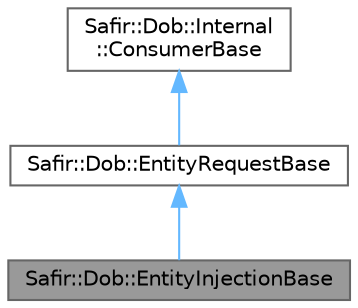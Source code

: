 digraph "Safir::Dob::EntityInjectionBase"
{
 // LATEX_PDF_SIZE
  bgcolor="transparent";
  edge [fontname=Helvetica,fontsize=10,labelfontname=Helvetica,labelfontsize=10];
  node [fontname=Helvetica,fontsize=10,shape=box,height=0.2,width=0.4];
  Node1 [label="Safir::Dob::EntityInjectionBase",height=0.2,width=0.4,color="gray40", fillcolor="grey60", style="filled", fontcolor="black",tooltip="This Consumer Base class contains callback methods that can be overridden by an entity handler that r..."];
  Node2 -> Node1 [dir="back",color="steelblue1",style="solid"];
  Node2 [label="Safir::Dob::EntityRequestBase",height=0.2,width=0.4,color="gray40", fillcolor="white", style="filled",URL="$a01339.html",tooltip="Interface to receive entity requests."];
  Node3 -> Node2 [dir="back",color="steelblue1",style="solid"];
  Node3 [label="Safir::Dob::Internal\l::ConsumerBase",height=0.2,width=0.4,color="gray40", fillcolor="white", style="filled",URL="$a01327.html",tooltip="Base class used when composing more elaborated interfaces."];
}
